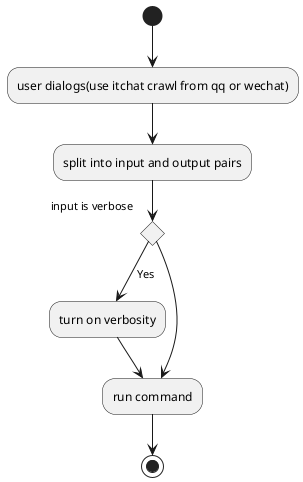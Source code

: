 @startuml
(*)  --> "user dialogs(use itchat crawl from qq or wechat)"
--> "split into input and output pairs"
If "input is verbose" then
--> [Yes] "turn on verbosity"
--> "run command"
else
--> "run command"
Endif
-->(*)
@enduml